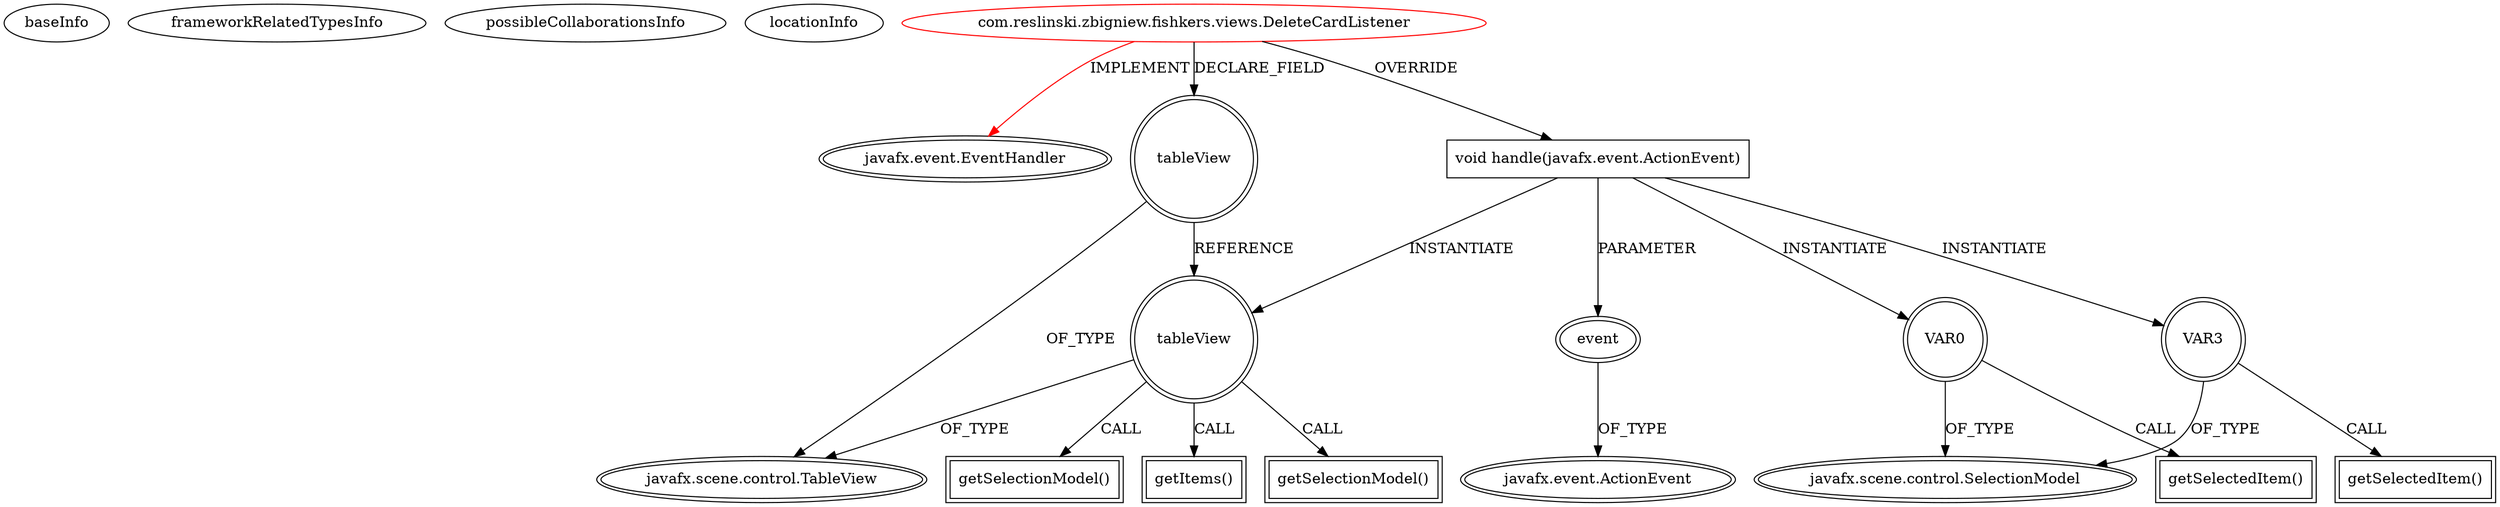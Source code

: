 digraph {
baseInfo[graphId=4018,category="extension_graph",isAnonymous=false,possibleRelation=false]
frameworkRelatedTypesInfo[0="javafx.event.EventHandler"]
possibleCollaborationsInfo[]
locationInfo[projectName="regisik-Fishkers",filePath="/regisik-Fishkers/Fishkers-master/src/com/reslinski/zbigniew/fishkers/views/DeleteCardListener.java",contextSignature="DeleteCardListener",graphId="4018"]
0[label="com.reslinski.zbigniew.fishkers.views.DeleteCardListener",vertexType="ROOT_CLIENT_CLASS_DECLARATION",isFrameworkType=false,color=red]
1[label="javafx.event.EventHandler",vertexType="FRAMEWORK_INTERFACE_TYPE",isFrameworkType=true,peripheries=2]
2[label="tableView",vertexType="FIELD_DECLARATION",isFrameworkType=true,peripheries=2,shape=circle]
3[label="javafx.scene.control.TableView",vertexType="FRAMEWORK_CLASS_TYPE",isFrameworkType=true,peripheries=2]
4[label="void handle(javafx.event.ActionEvent)",vertexType="OVERRIDING_METHOD_DECLARATION",isFrameworkType=false,shape=box]
5[label="event",vertexType="PARAMETER_DECLARATION",isFrameworkType=true,peripheries=2]
6[label="javafx.event.ActionEvent",vertexType="FRAMEWORK_CLASS_TYPE",isFrameworkType=true,peripheries=2]
7[label="VAR0",vertexType="VARIABLE_EXPRESION",isFrameworkType=true,peripheries=2,shape=circle]
9[label="javafx.scene.control.SelectionModel",vertexType="FRAMEWORK_CLASS_TYPE",isFrameworkType=true,peripheries=2]
8[label="getSelectedItem()",vertexType="INSIDE_CALL",isFrameworkType=true,peripheries=2,shape=box]
10[label="tableView",vertexType="VARIABLE_EXPRESION",isFrameworkType=true,peripheries=2,shape=circle]
11[label="getSelectionModel()",vertexType="INSIDE_CALL",isFrameworkType=true,peripheries=2,shape=box]
14[label="getItems()",vertexType="INSIDE_CALL",isFrameworkType=true,peripheries=2,shape=box]
15[label="VAR3",vertexType="VARIABLE_EXPRESION",isFrameworkType=true,peripheries=2,shape=circle]
16[label="getSelectedItem()",vertexType="INSIDE_CALL",isFrameworkType=true,peripheries=2,shape=box]
19[label="getSelectionModel()",vertexType="INSIDE_CALL",isFrameworkType=true,peripheries=2,shape=box]
0->1[label="IMPLEMENT",color=red]
0->2[label="DECLARE_FIELD"]
2->3[label="OF_TYPE"]
0->4[label="OVERRIDE"]
5->6[label="OF_TYPE"]
4->5[label="PARAMETER"]
4->7[label="INSTANTIATE"]
7->9[label="OF_TYPE"]
7->8[label="CALL"]
4->10[label="INSTANTIATE"]
2->10[label="REFERENCE"]
10->3[label="OF_TYPE"]
10->11[label="CALL"]
10->14[label="CALL"]
4->15[label="INSTANTIATE"]
15->9[label="OF_TYPE"]
15->16[label="CALL"]
10->19[label="CALL"]
}
